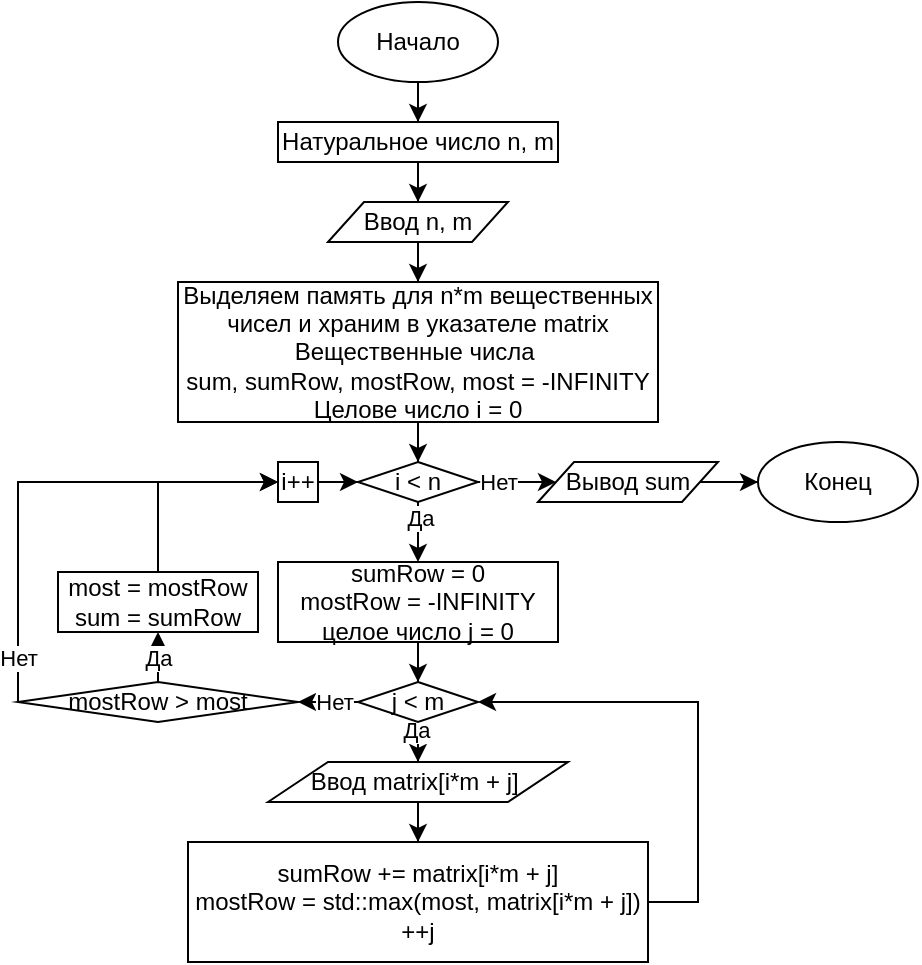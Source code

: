 <mxfile version="13.1.14"><diagram id="Hsi1N0cberL_-BoPGEi5" name="Page-1"><mxGraphModel dx="1308" dy="520" grid="1" gridSize="10" guides="1" tooltips="1" connect="1" arrows="1" fold="1" page="1" pageScale="1" pageWidth="850" pageHeight="1100" math="0" shadow="0"><root><mxCell id="0"/><mxCell id="1" parent="0"/><mxCell id="LDhQOHuRyV1jIk14AgpL-835" style="edgeStyle=orthogonalEdgeStyle;rounded=0;orthogonalLoop=1;jettySize=auto;html=1;" edge="1" parent="1" source="LDhQOHuRyV1jIk14AgpL-790" target="LDhQOHuRyV1jIk14AgpL-834"><mxGeometry relative="1" as="geometry"/></mxCell><mxCell id="LDhQOHuRyV1jIk14AgpL-790" value="Начало" style="ellipse;whiteSpace=wrap;html=1;" vertex="1" parent="1"><mxGeometry x="210" y="480" width="80" height="40" as="geometry"/></mxCell><mxCell id="LDhQOHuRyV1jIk14AgpL-837" style="edgeStyle=orthogonalEdgeStyle;rounded=0;orthogonalLoop=1;jettySize=auto;html=1;" edge="1" parent="1" source="LDhQOHuRyV1jIk14AgpL-834" target="LDhQOHuRyV1jIk14AgpL-836"><mxGeometry relative="1" as="geometry"/></mxCell><mxCell id="LDhQOHuRyV1jIk14AgpL-834" value="Натуральное число n, m" style="rounded=0;whiteSpace=wrap;html=1;" vertex="1" parent="1"><mxGeometry x="180" y="540" width="140" height="20" as="geometry"/></mxCell><mxCell id="LDhQOHuRyV1jIk14AgpL-839" style="edgeStyle=orthogonalEdgeStyle;rounded=0;orthogonalLoop=1;jettySize=auto;html=1;" edge="1" parent="1" source="LDhQOHuRyV1jIk14AgpL-836" target="LDhQOHuRyV1jIk14AgpL-838"><mxGeometry relative="1" as="geometry"/></mxCell><mxCell id="LDhQOHuRyV1jIk14AgpL-836" value="Ввод n, m" style="shape=parallelogram;perimeter=parallelogramPerimeter;whiteSpace=wrap;html=1;" vertex="1" parent="1"><mxGeometry x="205" y="580" width="90" height="20" as="geometry"/></mxCell><mxCell id="LDhQOHuRyV1jIk14AgpL-913" style="edgeStyle=orthogonalEdgeStyle;rounded=0;orthogonalLoop=1;jettySize=auto;html=1;entryX=0.5;entryY=0;entryDx=0;entryDy=0;" edge="1" parent="1" source="LDhQOHuRyV1jIk14AgpL-838" target="LDhQOHuRyV1jIk14AgpL-912"><mxGeometry relative="1" as="geometry"/></mxCell><mxCell id="LDhQOHuRyV1jIk14AgpL-838" value="Выделяем память для n*m вещественных чисел и храним в указателе matrix&lt;br&gt;Вещественные числа&amp;nbsp;&lt;br&gt;sum, sumRow, mostRow, most = -INFINITY&lt;br&gt;Целове число i = 0" style="rounded=0;whiteSpace=wrap;html=1;" vertex="1" parent="1"><mxGeometry x="130" y="620" width="240" height="70" as="geometry"/></mxCell><mxCell id="LDhQOHuRyV1jIk14AgpL-918" style="edgeStyle=orthogonalEdgeStyle;rounded=0;orthogonalLoop=1;jettySize=auto;html=1;" edge="1" parent="1" source="LDhQOHuRyV1jIk14AgpL-912" target="LDhQOHuRyV1jIk14AgpL-917"><mxGeometry relative="1" as="geometry"/></mxCell><mxCell id="LDhQOHuRyV1jIk14AgpL-919" value="Нет" style="edgeLabel;html=1;align=center;verticalAlign=middle;resizable=0;points=[];" vertex="1" connectable="0" parent="LDhQOHuRyV1jIk14AgpL-918"><mxGeometry x="-0.917" y="1" relative="1" as="geometry"><mxPoint x="7.34" y="0.97" as="offset"/></mxGeometry></mxCell><mxCell id="LDhQOHuRyV1jIk14AgpL-923" style="edgeStyle=orthogonalEdgeStyle;rounded=0;orthogonalLoop=1;jettySize=auto;html=1;entryX=0.5;entryY=0;entryDx=0;entryDy=0;" edge="1" parent="1" source="LDhQOHuRyV1jIk14AgpL-912" target="LDhQOHuRyV1jIk14AgpL-922"><mxGeometry relative="1" as="geometry"/></mxCell><mxCell id="LDhQOHuRyV1jIk14AgpL-942" value="Да" style="edgeLabel;html=1;align=center;verticalAlign=middle;resizable=0;points=[];" vertex="1" connectable="0" parent="LDhQOHuRyV1jIk14AgpL-923"><mxGeometry x="0.2" y="-2" relative="1" as="geometry"><mxPoint x="3" y="-2" as="offset"/></mxGeometry></mxCell><mxCell id="LDhQOHuRyV1jIk14AgpL-912" value="i &amp;lt; n" style="rhombus;whiteSpace=wrap;html=1;" vertex="1" parent="1"><mxGeometry x="220" y="710" width="60" height="20" as="geometry"/></mxCell><mxCell id="LDhQOHuRyV1jIk14AgpL-916" style="edgeStyle=orthogonalEdgeStyle;rounded=0;orthogonalLoop=1;jettySize=auto;html=1;entryX=0;entryY=0.5;entryDx=0;entryDy=0;" edge="1" parent="1" source="LDhQOHuRyV1jIk14AgpL-914" target="LDhQOHuRyV1jIk14AgpL-912"><mxGeometry relative="1" as="geometry"/></mxCell><mxCell id="LDhQOHuRyV1jIk14AgpL-914" value="i++" style="rounded=0;whiteSpace=wrap;html=1;" vertex="1" parent="1"><mxGeometry x="180" y="710" width="20" height="20" as="geometry"/></mxCell><mxCell id="LDhQOHuRyV1jIk14AgpL-921" style="edgeStyle=orthogonalEdgeStyle;rounded=0;orthogonalLoop=1;jettySize=auto;html=1;" edge="1" parent="1" source="LDhQOHuRyV1jIk14AgpL-917" target="LDhQOHuRyV1jIk14AgpL-920"><mxGeometry relative="1" as="geometry"/></mxCell><mxCell id="LDhQOHuRyV1jIk14AgpL-917" value="Вывод sum" style="shape=parallelogram;perimeter=parallelogramPerimeter;whiteSpace=wrap;html=1;" vertex="1" parent="1"><mxGeometry x="310" y="710" width="90" height="20" as="geometry"/></mxCell><mxCell id="LDhQOHuRyV1jIk14AgpL-920" value="Конец" style="ellipse;whiteSpace=wrap;html=1;" vertex="1" parent="1"><mxGeometry x="420" y="700" width="80" height="40" as="geometry"/></mxCell><mxCell id="LDhQOHuRyV1jIk14AgpL-925" style="edgeStyle=orthogonalEdgeStyle;rounded=0;orthogonalLoop=1;jettySize=auto;html=1;" edge="1" parent="1" source="LDhQOHuRyV1jIk14AgpL-922" target="LDhQOHuRyV1jIk14AgpL-924"><mxGeometry relative="1" as="geometry"/></mxCell><mxCell id="LDhQOHuRyV1jIk14AgpL-922" value="&lt;div&gt;sumRow = 0&lt;/div&gt;&lt;div&gt;&lt;span&gt;mostRow = -INFINITY&lt;/span&gt;&lt;/div&gt;&lt;div&gt;целое число j = 0&lt;/div&gt;" style="rounded=0;whiteSpace=wrap;html=1;" vertex="1" parent="1"><mxGeometry x="180" y="760" width="140" height="40" as="geometry"/></mxCell><mxCell id="LDhQOHuRyV1jIk14AgpL-927" style="edgeStyle=orthogonalEdgeStyle;rounded=0;orthogonalLoop=1;jettySize=auto;html=1;" edge="1" parent="1" source="LDhQOHuRyV1jIk14AgpL-924" target="LDhQOHuRyV1jIk14AgpL-926"><mxGeometry relative="1" as="geometry"/></mxCell><mxCell id="LDhQOHuRyV1jIk14AgpL-928" value="Да" style="edgeLabel;html=1;align=center;verticalAlign=middle;resizable=0;points=[];" vertex="1" connectable="0" parent="LDhQOHuRyV1jIk14AgpL-927"><mxGeometry x="0.457" y="-1" relative="1" as="geometry"><mxPoint as="offset"/></mxGeometry></mxCell><mxCell id="LDhQOHuRyV1jIk14AgpL-934" style="edgeStyle=orthogonalEdgeStyle;rounded=0;orthogonalLoop=1;jettySize=auto;html=1;entryX=1;entryY=0.5;entryDx=0;entryDy=0;" edge="1" parent="1" source="LDhQOHuRyV1jIk14AgpL-924" target="LDhQOHuRyV1jIk14AgpL-933"><mxGeometry relative="1" as="geometry"/></mxCell><mxCell id="LDhQOHuRyV1jIk14AgpL-935" value="Нет" style="edgeLabel;html=1;align=center;verticalAlign=middle;resizable=0;points=[];" vertex="1" connectable="0" parent="LDhQOHuRyV1jIk14AgpL-934"><mxGeometry x="-0.5" relative="1" as="geometry"><mxPoint as="offset"/></mxGeometry></mxCell><mxCell id="LDhQOHuRyV1jIk14AgpL-924" value="j &amp;lt; m" style="rhombus;whiteSpace=wrap;html=1;" vertex="1" parent="1"><mxGeometry x="220" y="820" width="60" height="20" as="geometry"/></mxCell><mxCell id="LDhQOHuRyV1jIk14AgpL-931" style="edgeStyle=orthogonalEdgeStyle;rounded=0;orthogonalLoop=1;jettySize=auto;html=1;" edge="1" parent="1" source="LDhQOHuRyV1jIk14AgpL-926" target="LDhQOHuRyV1jIk14AgpL-930"><mxGeometry relative="1" as="geometry"/></mxCell><mxCell id="LDhQOHuRyV1jIk14AgpL-926" value="Ввод&amp;nbsp;matrix[i*m + j]&amp;nbsp;" style="shape=parallelogram;perimeter=parallelogramPerimeter;whiteSpace=wrap;html=1;" vertex="1" parent="1"><mxGeometry x="175" y="860" width="150" height="20" as="geometry"/></mxCell><mxCell id="LDhQOHuRyV1jIk14AgpL-932" style="edgeStyle=orthogonalEdgeStyle;rounded=0;orthogonalLoop=1;jettySize=auto;html=1;entryX=1;entryY=0.5;entryDx=0;entryDy=0;" edge="1" parent="1" source="LDhQOHuRyV1jIk14AgpL-930" target="LDhQOHuRyV1jIk14AgpL-924"><mxGeometry relative="1" as="geometry"><Array as="points"><mxPoint x="390" y="930"/><mxPoint x="390" y="830"/></Array></mxGeometry></mxCell><mxCell id="LDhQOHuRyV1jIk14AgpL-930" value="&lt;div&gt;sumRow += matrix[i*m + j]&lt;/div&gt;&lt;div&gt;mostRow = std::max(most, matrix[i*m + j])&lt;/div&gt;&lt;div&gt;++j&lt;/div&gt;" style="rounded=0;whiteSpace=wrap;html=1;" vertex="1" parent="1"><mxGeometry x="135" y="900" width="230" height="60" as="geometry"/></mxCell><mxCell id="LDhQOHuRyV1jIk14AgpL-936" style="edgeStyle=orthogonalEdgeStyle;rounded=0;orthogonalLoop=1;jettySize=auto;html=1;entryX=0;entryY=0.5;entryDx=0;entryDy=0;" edge="1" parent="1" source="LDhQOHuRyV1jIk14AgpL-933" target="LDhQOHuRyV1jIk14AgpL-914"><mxGeometry relative="1" as="geometry"><Array as="points"><mxPoint x="50" y="720"/></Array></mxGeometry></mxCell><mxCell id="LDhQOHuRyV1jIk14AgpL-937" value="Нет" style="edgeLabel;html=1;align=center;verticalAlign=middle;resizable=0;points=[];" vertex="1" connectable="0" parent="LDhQOHuRyV1jIk14AgpL-936"><mxGeometry x="-0.813" relative="1" as="geometry"><mxPoint as="offset"/></mxGeometry></mxCell><mxCell id="LDhQOHuRyV1jIk14AgpL-939" style="edgeStyle=orthogonalEdgeStyle;rounded=0;orthogonalLoop=1;jettySize=auto;html=1;" edge="1" parent="1" source="LDhQOHuRyV1jIk14AgpL-933" target="LDhQOHuRyV1jIk14AgpL-938"><mxGeometry relative="1" as="geometry"/></mxCell><mxCell id="LDhQOHuRyV1jIk14AgpL-941" value="Да" style="edgeLabel;html=1;align=center;verticalAlign=middle;resizable=0;points=[];" vertex="1" connectable="0" parent="LDhQOHuRyV1jIk14AgpL-939"><mxGeometry x="0.522" relative="1" as="geometry"><mxPoint as="offset"/></mxGeometry></mxCell><mxCell id="LDhQOHuRyV1jIk14AgpL-933" value="mostRow &amp;gt; most" style="rhombus;whiteSpace=wrap;html=1;" vertex="1" parent="1"><mxGeometry x="50" y="820" width="140" height="20" as="geometry"/></mxCell><mxCell id="LDhQOHuRyV1jIk14AgpL-940" style="edgeStyle=orthogonalEdgeStyle;rounded=0;orthogonalLoop=1;jettySize=auto;html=1;entryX=0;entryY=0.5;entryDx=0;entryDy=0;" edge="1" parent="1" source="LDhQOHuRyV1jIk14AgpL-938" target="LDhQOHuRyV1jIk14AgpL-914"><mxGeometry relative="1" as="geometry"><Array as="points"><mxPoint x="120" y="720"/></Array></mxGeometry></mxCell><mxCell id="LDhQOHuRyV1jIk14AgpL-938" value="&lt;div&gt;most = mostRow&lt;/div&gt;&lt;div&gt;sum = sumRow&lt;/div&gt;" style="rounded=0;whiteSpace=wrap;html=1;" vertex="1" parent="1"><mxGeometry x="70" y="765" width="100" height="30" as="geometry"/></mxCell></root></mxGraphModel></diagram></mxfile>